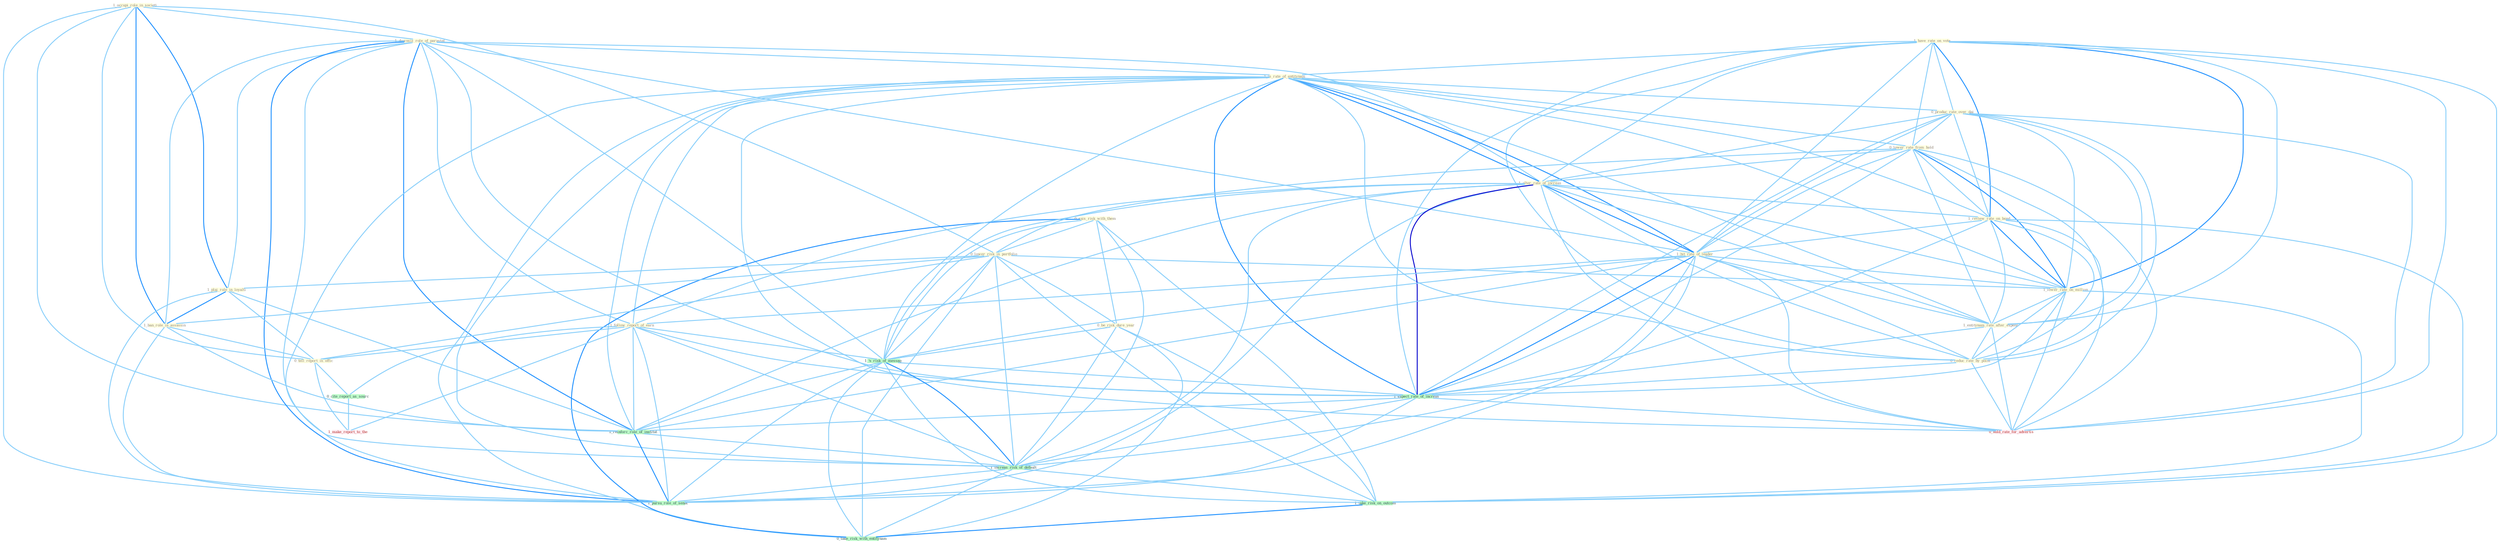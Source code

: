 Graph G{ 
    node
    [shape=polygon,style=filled,width=.5,height=.06,color="#BDFCC9",fixedsize=true,fontsize=4,
    fontcolor="#2f4f4f"];
    {node
    [color="#ffffe0", fontcolor="#8b7d6b"] "1_occupi_role_in_societi " "1_have_rate_on_vote " "1_downsiz_role_of_parastat " "1_is_rate_of_entitynam " "0_produc_rate_over_dai " "0_rais_risk_with_them " "0_lower_rate_from_hold " "1_alter_rate_of_increas " "1_review_rate_on_bond " "0_lower_risk_in_portfolio " "1_hit_rate_of_leader " "1_follow_report_of_earn " "1_lower_rate_on_million " "1_plai_role_in_loyalti " "1_ban_role_in_assassin " "0_be_risk_dure_year " "1_entitynam_rate_after_expens " "0_tell_report_in_offic " "0_reduc_rate_by_point "}
{node [color="#fff0f5", fontcolor="#b22222"] "1_make_report_to_the " "0_hold_rate_for_advertis "}
edge [color="#B0E2FF"];

	"1_occupi_role_in_societi " -- "1_downsiz_role_of_parastat " [w="1", color="#87cefa" ];
	"1_occupi_role_in_societi " -- "0_lower_risk_in_portfolio " [w="1", color="#87cefa" ];
	"1_occupi_role_in_societi " -- "1_plai_role_in_loyalti " [w="2", color="#1e90ff" , len=0.8];
	"1_occupi_role_in_societi " -- "1_ban_role_in_assassin " [w="2", color="#1e90ff" , len=0.8];
	"1_occupi_role_in_societi " -- "0_tell_report_in_offic " [w="1", color="#87cefa" ];
	"1_occupi_role_in_societi " -- "1_reinforc_role_of_institut " [w="1", color="#87cefa" ];
	"1_occupi_role_in_societi " -- "1_pursu_role_of_senat " [w="1", color="#87cefa" ];
	"1_have_rate_on_vote " -- "1_is_rate_of_entitynam " [w="1", color="#87cefa" ];
	"1_have_rate_on_vote " -- "0_produc_rate_over_dai " [w="1", color="#87cefa" ];
	"1_have_rate_on_vote " -- "0_lower_rate_from_hold " [w="1", color="#87cefa" ];
	"1_have_rate_on_vote " -- "1_alter_rate_of_increas " [w="1", color="#87cefa" ];
	"1_have_rate_on_vote " -- "1_review_rate_on_bond " [w="2", color="#1e90ff" , len=0.8];
	"1_have_rate_on_vote " -- "1_hit_rate_of_leader " [w="1", color="#87cefa" ];
	"1_have_rate_on_vote " -- "1_lower_rate_on_million " [w="2", color="#1e90ff" , len=0.8];
	"1_have_rate_on_vote " -- "1_entitynam_rate_after_expens " [w="1", color="#87cefa" ];
	"1_have_rate_on_vote " -- "0_reduc_rate_by_point " [w="1", color="#87cefa" ];
	"1_have_rate_on_vote " -- "1_expect_rate_of_increas " [w="1", color="#87cefa" ];
	"1_have_rate_on_vote " -- "1_take_risk_on_outcom " [w="1", color="#87cefa" ];
	"1_have_rate_on_vote " -- "0_hold_rate_for_advertis " [w="1", color="#87cefa" ];
	"1_downsiz_role_of_parastat " -- "1_is_rate_of_entitynam " [w="1", color="#87cefa" ];
	"1_downsiz_role_of_parastat " -- "1_alter_rate_of_increas " [w="1", color="#87cefa" ];
	"1_downsiz_role_of_parastat " -- "1_hit_rate_of_leader " [w="1", color="#87cefa" ];
	"1_downsiz_role_of_parastat " -- "1_follow_report_of_earn " [w="1", color="#87cefa" ];
	"1_downsiz_role_of_parastat " -- "1_plai_role_in_loyalti " [w="1", color="#87cefa" ];
	"1_downsiz_role_of_parastat " -- "1_ban_role_in_assassin " [w="1", color="#87cefa" ];
	"1_downsiz_role_of_parastat " -- "1_'s_risk_of_messag " [w="1", color="#87cefa" ];
	"1_downsiz_role_of_parastat " -- "1_expect_rate_of_increas " [w="1", color="#87cefa" ];
	"1_downsiz_role_of_parastat " -- "1_reinforc_role_of_institut " [w="2", color="#1e90ff" , len=0.8];
	"1_downsiz_role_of_parastat " -- "1_increas_risk_of_default " [w="1", color="#87cefa" ];
	"1_downsiz_role_of_parastat " -- "1_pursu_role_of_senat " [w="2", color="#1e90ff" , len=0.8];
	"1_is_rate_of_entitynam " -- "0_produc_rate_over_dai " [w="1", color="#87cefa" ];
	"1_is_rate_of_entitynam " -- "0_lower_rate_from_hold " [w="1", color="#87cefa" ];
	"1_is_rate_of_entitynam " -- "1_alter_rate_of_increas " [w="2", color="#1e90ff" , len=0.8];
	"1_is_rate_of_entitynam " -- "1_review_rate_on_bond " [w="1", color="#87cefa" ];
	"1_is_rate_of_entitynam " -- "1_hit_rate_of_leader " [w="2", color="#1e90ff" , len=0.8];
	"1_is_rate_of_entitynam " -- "1_follow_report_of_earn " [w="1", color="#87cefa" ];
	"1_is_rate_of_entitynam " -- "1_lower_rate_on_million " [w="1", color="#87cefa" ];
	"1_is_rate_of_entitynam " -- "1_entitynam_rate_after_expens " [w="1", color="#87cefa" ];
	"1_is_rate_of_entitynam " -- "0_reduc_rate_by_point " [w="1", color="#87cefa" ];
	"1_is_rate_of_entitynam " -- "1_'s_risk_of_messag " [w="1", color="#87cefa" ];
	"1_is_rate_of_entitynam " -- "1_expect_rate_of_increas " [w="2", color="#1e90ff" , len=0.8];
	"1_is_rate_of_entitynam " -- "1_reinforc_role_of_institut " [w="1", color="#87cefa" ];
	"1_is_rate_of_entitynam " -- "1_increas_risk_of_default " [w="1", color="#87cefa" ];
	"1_is_rate_of_entitynam " -- "1_pursu_role_of_senat " [w="1", color="#87cefa" ];
	"1_is_rate_of_entitynam " -- "0_take_risk_with_entitynam " [w="1", color="#87cefa" ];
	"1_is_rate_of_entitynam " -- "0_hold_rate_for_advertis " [w="1", color="#87cefa" ];
	"0_produc_rate_over_dai " -- "0_lower_rate_from_hold " [w="1", color="#87cefa" ];
	"0_produc_rate_over_dai " -- "1_alter_rate_of_increas " [w="1", color="#87cefa" ];
	"0_produc_rate_over_dai " -- "1_review_rate_on_bond " [w="1", color="#87cefa" ];
	"0_produc_rate_over_dai " -- "1_hit_rate_of_leader " [w="1", color="#87cefa" ];
	"0_produc_rate_over_dai " -- "1_lower_rate_on_million " [w="1", color="#87cefa" ];
	"0_produc_rate_over_dai " -- "1_entitynam_rate_after_expens " [w="1", color="#87cefa" ];
	"0_produc_rate_over_dai " -- "0_reduc_rate_by_point " [w="1", color="#87cefa" ];
	"0_produc_rate_over_dai " -- "1_expect_rate_of_increas " [w="1", color="#87cefa" ];
	"0_produc_rate_over_dai " -- "0_hold_rate_for_advertis " [w="1", color="#87cefa" ];
	"0_rais_risk_with_them " -- "0_lower_risk_in_portfolio " [w="1", color="#87cefa" ];
	"0_rais_risk_with_them " -- "0_be_risk_dure_year " [w="1", color="#87cefa" ];
	"0_rais_risk_with_them " -- "1_'s_risk_of_messag " [w="1", color="#87cefa" ];
	"0_rais_risk_with_them " -- "1_increas_risk_of_default " [w="1", color="#87cefa" ];
	"0_rais_risk_with_them " -- "1_take_risk_on_outcom " [w="1", color="#87cefa" ];
	"0_rais_risk_with_them " -- "0_take_risk_with_entitynam " [w="2", color="#1e90ff" , len=0.8];
	"0_lower_rate_from_hold " -- "1_alter_rate_of_increas " [w="1", color="#87cefa" ];
	"0_lower_rate_from_hold " -- "1_review_rate_on_bond " [w="1", color="#87cefa" ];
	"0_lower_rate_from_hold " -- "0_lower_risk_in_portfolio " [w="1", color="#87cefa" ];
	"0_lower_rate_from_hold " -- "1_hit_rate_of_leader " [w="1", color="#87cefa" ];
	"0_lower_rate_from_hold " -- "1_lower_rate_on_million " [w="2", color="#1e90ff" , len=0.8];
	"0_lower_rate_from_hold " -- "1_entitynam_rate_after_expens " [w="1", color="#87cefa" ];
	"0_lower_rate_from_hold " -- "0_reduc_rate_by_point " [w="1", color="#87cefa" ];
	"0_lower_rate_from_hold " -- "1_expect_rate_of_increas " [w="1", color="#87cefa" ];
	"0_lower_rate_from_hold " -- "0_hold_rate_for_advertis " [w="1", color="#87cefa" ];
	"1_alter_rate_of_increas " -- "1_review_rate_on_bond " [w="1", color="#87cefa" ];
	"1_alter_rate_of_increas " -- "1_hit_rate_of_leader " [w="2", color="#1e90ff" , len=0.8];
	"1_alter_rate_of_increas " -- "1_follow_report_of_earn " [w="1", color="#87cefa" ];
	"1_alter_rate_of_increas " -- "1_lower_rate_on_million " [w="1", color="#87cefa" ];
	"1_alter_rate_of_increas " -- "1_entitynam_rate_after_expens " [w="1", color="#87cefa" ];
	"1_alter_rate_of_increas " -- "0_reduc_rate_by_point " [w="1", color="#87cefa" ];
	"1_alter_rate_of_increas " -- "1_'s_risk_of_messag " [w="1", color="#87cefa" ];
	"1_alter_rate_of_increas " -- "1_expect_rate_of_increas " [w="3", color="#0000cd" , len=0.6];
	"1_alter_rate_of_increas " -- "1_reinforc_role_of_institut " [w="1", color="#87cefa" ];
	"1_alter_rate_of_increas " -- "1_increas_risk_of_default " [w="1", color="#87cefa" ];
	"1_alter_rate_of_increas " -- "1_pursu_role_of_senat " [w="1", color="#87cefa" ];
	"1_alter_rate_of_increas " -- "0_hold_rate_for_advertis " [w="1", color="#87cefa" ];
	"1_review_rate_on_bond " -- "1_hit_rate_of_leader " [w="1", color="#87cefa" ];
	"1_review_rate_on_bond " -- "1_lower_rate_on_million " [w="2", color="#1e90ff" , len=0.8];
	"1_review_rate_on_bond " -- "1_entitynam_rate_after_expens " [w="1", color="#87cefa" ];
	"1_review_rate_on_bond " -- "0_reduc_rate_by_point " [w="1", color="#87cefa" ];
	"1_review_rate_on_bond " -- "1_expect_rate_of_increas " [w="1", color="#87cefa" ];
	"1_review_rate_on_bond " -- "1_take_risk_on_outcom " [w="1", color="#87cefa" ];
	"1_review_rate_on_bond " -- "0_hold_rate_for_advertis " [w="1", color="#87cefa" ];
	"0_lower_risk_in_portfolio " -- "1_lower_rate_on_million " [w="1", color="#87cefa" ];
	"0_lower_risk_in_portfolio " -- "1_plai_role_in_loyalti " [w="1", color="#87cefa" ];
	"0_lower_risk_in_portfolio " -- "1_ban_role_in_assassin " [w="1", color="#87cefa" ];
	"0_lower_risk_in_portfolio " -- "0_be_risk_dure_year " [w="1", color="#87cefa" ];
	"0_lower_risk_in_portfolio " -- "0_tell_report_in_offic " [w="1", color="#87cefa" ];
	"0_lower_risk_in_portfolio " -- "1_'s_risk_of_messag " [w="1", color="#87cefa" ];
	"0_lower_risk_in_portfolio " -- "1_increas_risk_of_default " [w="1", color="#87cefa" ];
	"0_lower_risk_in_portfolio " -- "1_take_risk_on_outcom " [w="1", color="#87cefa" ];
	"0_lower_risk_in_portfolio " -- "0_take_risk_with_entitynam " [w="1", color="#87cefa" ];
	"1_hit_rate_of_leader " -- "1_follow_report_of_earn " [w="1", color="#87cefa" ];
	"1_hit_rate_of_leader " -- "1_lower_rate_on_million " [w="1", color="#87cefa" ];
	"1_hit_rate_of_leader " -- "1_entitynam_rate_after_expens " [w="1", color="#87cefa" ];
	"1_hit_rate_of_leader " -- "0_reduc_rate_by_point " [w="1", color="#87cefa" ];
	"1_hit_rate_of_leader " -- "1_'s_risk_of_messag " [w="1", color="#87cefa" ];
	"1_hit_rate_of_leader " -- "1_expect_rate_of_increas " [w="2", color="#1e90ff" , len=0.8];
	"1_hit_rate_of_leader " -- "1_reinforc_role_of_institut " [w="1", color="#87cefa" ];
	"1_hit_rate_of_leader " -- "1_increas_risk_of_default " [w="1", color="#87cefa" ];
	"1_hit_rate_of_leader " -- "1_pursu_role_of_senat " [w="1", color="#87cefa" ];
	"1_hit_rate_of_leader " -- "0_hold_rate_for_advertis " [w="1", color="#87cefa" ];
	"1_follow_report_of_earn " -- "0_tell_report_in_offic " [w="1", color="#87cefa" ];
	"1_follow_report_of_earn " -- "1_'s_risk_of_messag " [w="1", color="#87cefa" ];
	"1_follow_report_of_earn " -- "1_expect_rate_of_increas " [w="1", color="#87cefa" ];
	"1_follow_report_of_earn " -- "1_reinforc_role_of_institut " [w="1", color="#87cefa" ];
	"1_follow_report_of_earn " -- "1_increas_risk_of_default " [w="1", color="#87cefa" ];
	"1_follow_report_of_earn " -- "0_cite_report_as_sourc " [w="1", color="#87cefa" ];
	"1_follow_report_of_earn " -- "1_pursu_role_of_senat " [w="1", color="#87cefa" ];
	"1_follow_report_of_earn " -- "1_make_report_to_the " [w="1", color="#87cefa" ];
	"1_lower_rate_on_million " -- "1_entitynam_rate_after_expens " [w="1", color="#87cefa" ];
	"1_lower_rate_on_million " -- "0_reduc_rate_by_point " [w="1", color="#87cefa" ];
	"1_lower_rate_on_million " -- "1_expect_rate_of_increas " [w="1", color="#87cefa" ];
	"1_lower_rate_on_million " -- "1_take_risk_on_outcom " [w="1", color="#87cefa" ];
	"1_lower_rate_on_million " -- "0_hold_rate_for_advertis " [w="1", color="#87cefa" ];
	"1_plai_role_in_loyalti " -- "1_ban_role_in_assassin " [w="2", color="#1e90ff" , len=0.8];
	"1_plai_role_in_loyalti " -- "0_tell_report_in_offic " [w="1", color="#87cefa" ];
	"1_plai_role_in_loyalti " -- "1_reinforc_role_of_institut " [w="1", color="#87cefa" ];
	"1_plai_role_in_loyalti " -- "1_pursu_role_of_senat " [w="1", color="#87cefa" ];
	"1_ban_role_in_assassin " -- "0_tell_report_in_offic " [w="1", color="#87cefa" ];
	"1_ban_role_in_assassin " -- "1_reinforc_role_of_institut " [w="1", color="#87cefa" ];
	"1_ban_role_in_assassin " -- "1_pursu_role_of_senat " [w="1", color="#87cefa" ];
	"0_be_risk_dure_year " -- "1_'s_risk_of_messag " [w="1", color="#87cefa" ];
	"0_be_risk_dure_year " -- "1_increas_risk_of_default " [w="1", color="#87cefa" ];
	"0_be_risk_dure_year " -- "1_take_risk_on_outcom " [w="1", color="#87cefa" ];
	"0_be_risk_dure_year " -- "0_take_risk_with_entitynam " [w="1", color="#87cefa" ];
	"1_entitynam_rate_after_expens " -- "0_reduc_rate_by_point " [w="1", color="#87cefa" ];
	"1_entitynam_rate_after_expens " -- "1_expect_rate_of_increas " [w="1", color="#87cefa" ];
	"1_entitynam_rate_after_expens " -- "0_hold_rate_for_advertis " [w="1", color="#87cefa" ];
	"0_tell_report_in_offic " -- "0_cite_report_as_sourc " [w="1", color="#87cefa" ];
	"0_tell_report_in_offic " -- "1_make_report_to_the " [w="1", color="#87cefa" ];
	"0_reduc_rate_by_point " -- "1_expect_rate_of_increas " [w="1", color="#87cefa" ];
	"0_reduc_rate_by_point " -- "0_hold_rate_for_advertis " [w="1", color="#87cefa" ];
	"1_'s_risk_of_messag " -- "1_expect_rate_of_increas " [w="1", color="#87cefa" ];
	"1_'s_risk_of_messag " -- "1_reinforc_role_of_institut " [w="1", color="#87cefa" ];
	"1_'s_risk_of_messag " -- "1_increas_risk_of_default " [w="2", color="#1e90ff" , len=0.8];
	"1_'s_risk_of_messag " -- "1_take_risk_on_outcom " [w="1", color="#87cefa" ];
	"1_'s_risk_of_messag " -- "1_pursu_role_of_senat " [w="1", color="#87cefa" ];
	"1_'s_risk_of_messag " -- "0_take_risk_with_entitynam " [w="1", color="#87cefa" ];
	"1_expect_rate_of_increas " -- "1_reinforc_role_of_institut " [w="1", color="#87cefa" ];
	"1_expect_rate_of_increas " -- "1_increas_risk_of_default " [w="1", color="#87cefa" ];
	"1_expect_rate_of_increas " -- "1_pursu_role_of_senat " [w="1", color="#87cefa" ];
	"1_expect_rate_of_increas " -- "0_hold_rate_for_advertis " [w="1", color="#87cefa" ];
	"1_reinforc_role_of_institut " -- "1_increas_risk_of_default " [w="1", color="#87cefa" ];
	"1_reinforc_role_of_institut " -- "1_pursu_role_of_senat " [w="2", color="#1e90ff" , len=0.8];
	"1_increas_risk_of_default " -- "1_take_risk_on_outcom " [w="1", color="#87cefa" ];
	"1_increas_risk_of_default " -- "1_pursu_role_of_senat " [w="1", color="#87cefa" ];
	"1_increas_risk_of_default " -- "0_take_risk_with_entitynam " [w="1", color="#87cefa" ];
	"1_take_risk_on_outcom " -- "0_take_risk_with_entitynam " [w="2", color="#1e90ff" , len=0.8];
	"0_cite_report_as_sourc " -- "1_make_report_to_the " [w="1", color="#87cefa" ];
}